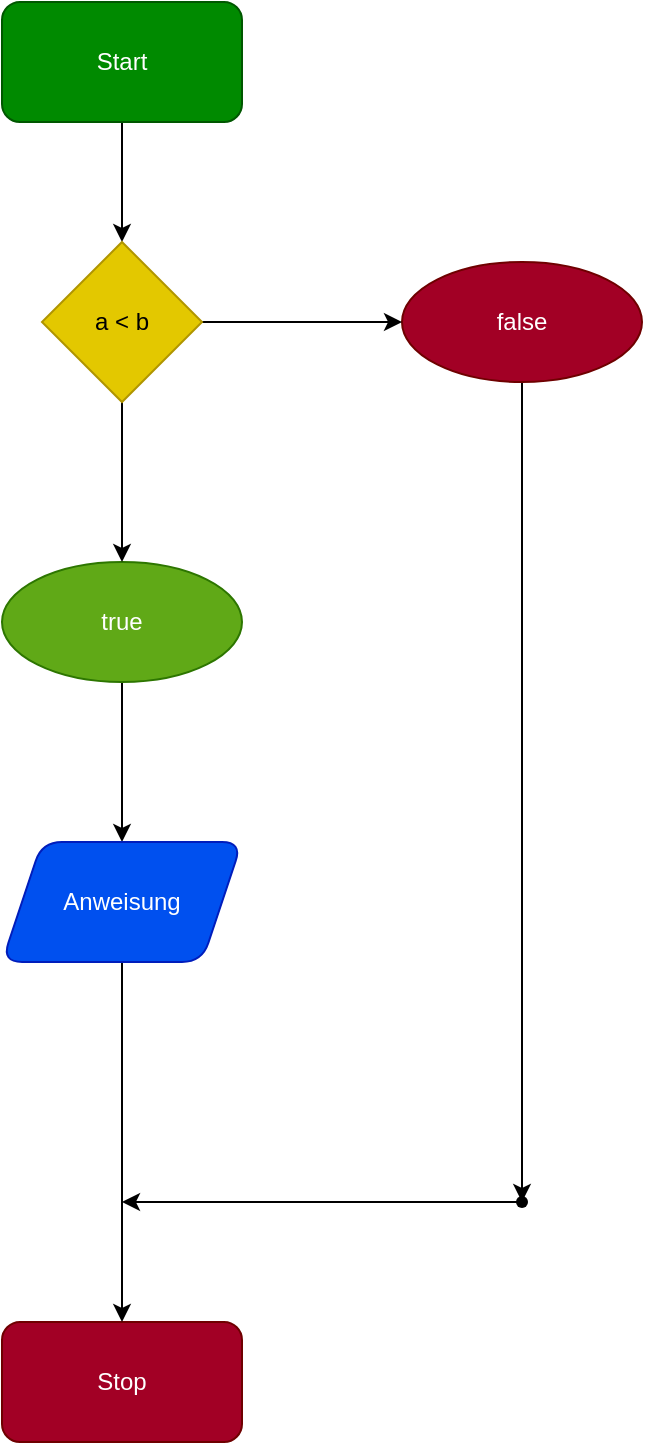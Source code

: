 <mxfile>
    <diagram id="9_MOAkN4kMP9BEvFYpgS" name="IF Statement">
        <mxGraphModel dx="990" dy="764" grid="1" gridSize="10" guides="1" tooltips="1" connect="1" arrows="1" fold="1" page="1" pageScale="1" pageWidth="827" pageHeight="1169" math="0" shadow="0">
            <root>
                <mxCell id="0"/>
                <mxCell id="1" parent="0"/>
                <mxCell id="hfvpIIwYiuK8dtoKHQe8-17" style="edgeStyle=none;html=1;entryX=0.5;entryY=0;entryDx=0;entryDy=0;" edge="1" parent="1" source="2" target="hfvpIIwYiuK8dtoKHQe8-16">
                    <mxGeometry relative="1" as="geometry"/>
                </mxCell>
                <mxCell id="2" value="Start" style="rounded=1;whiteSpace=wrap;html=1;fillColor=#008a00;fontColor=#ffffff;strokeColor=#005700;" vertex="1" parent="1">
                    <mxGeometry x="320" y="40" width="120" height="60" as="geometry"/>
                </mxCell>
                <mxCell id="3" value="Stop" style="rounded=1;whiteSpace=wrap;html=1;fillColor=#a20025;fontColor=#ffffff;strokeColor=#6F0000;" vertex="1" parent="1">
                    <mxGeometry x="320" y="700" width="120" height="60" as="geometry"/>
                </mxCell>
                <mxCell id="9" value="" style="edgeStyle=none;html=1;" edge="1" parent="1" source="6" target="8">
                    <mxGeometry relative="1" as="geometry"/>
                </mxCell>
                <mxCell id="6" value="true" style="ellipse;whiteSpace=wrap;html=1;rounded=1;fillColor=#60a917;strokeColor=#2D7600;fontColor=#ffffff;" vertex="1" parent="1">
                    <mxGeometry x="320" y="320" width="120" height="60" as="geometry"/>
                </mxCell>
                <mxCell id="10" style="edgeStyle=none;html=1;entryX=0.5;entryY=0;entryDx=0;entryDy=0;" edge="1" parent="1" source="8" target="3">
                    <mxGeometry relative="1" as="geometry"/>
                </mxCell>
                <mxCell id="8" value="Anweisung" style="shape=parallelogram;perimeter=parallelogramPerimeter;whiteSpace=wrap;html=1;fixedSize=1;rounded=1;fillColor=#0050ef;fontColor=#ffffff;strokeColor=#001DBC;" vertex="1" parent="1">
                    <mxGeometry x="320" y="460" width="120" height="60" as="geometry"/>
                </mxCell>
                <mxCell id="14" value="" style="edgeStyle=none;html=1;" edge="1" parent="1" source="11" target="13">
                    <mxGeometry relative="1" as="geometry"/>
                </mxCell>
                <mxCell id="11" value="false" style="ellipse;whiteSpace=wrap;html=1;rounded=1;fillColor=#a20025;fontColor=#ffffff;strokeColor=#6F0000;" vertex="1" parent="1">
                    <mxGeometry x="520" y="170" width="120" height="60" as="geometry"/>
                </mxCell>
                <mxCell id="16" value="" style="edgeStyle=none;html=1;" edge="1" parent="1" source="13">
                    <mxGeometry relative="1" as="geometry">
                        <mxPoint x="380" y="640" as="targetPoint"/>
                    </mxGeometry>
                </mxCell>
                <mxCell id="13" value="" style="shape=waypoint;sketch=0;size=6;pointerEvents=1;points=[];fillColor=default;resizable=0;rotatable=0;perimeter=centerPerimeter;snapToPoint=1;rounded=1;" vertex="1" parent="1">
                    <mxGeometry x="560" y="620" width="40" height="40" as="geometry"/>
                </mxCell>
                <mxCell id="hfvpIIwYiuK8dtoKHQe8-18" style="edgeStyle=none;html=1;" edge="1" parent="1" source="hfvpIIwYiuK8dtoKHQe8-16" target="6">
                    <mxGeometry relative="1" as="geometry"/>
                </mxCell>
                <mxCell id="hfvpIIwYiuK8dtoKHQe8-19" style="edgeStyle=none;html=1;" edge="1" parent="1" source="hfvpIIwYiuK8dtoKHQe8-16" target="11">
                    <mxGeometry relative="1" as="geometry"/>
                </mxCell>
                <mxCell id="hfvpIIwYiuK8dtoKHQe8-16" value="a &amp;lt; b" style="rhombus;whiteSpace=wrap;html=1;fillColor=#e3c800;fontColor=#000000;strokeColor=#B09500;" vertex="1" parent="1">
                    <mxGeometry x="340" y="160" width="80" height="80" as="geometry"/>
                </mxCell>
            </root>
        </mxGraphModel>
    </diagram>
    <diagram name="IF ELSE Statement" id="1dceWZzsm4PJTTr_wJyu">
        <mxGraphModel dx="990" dy="764" grid="1" gridSize="10" guides="1" tooltips="1" connect="1" arrows="1" fold="1" page="1" pageScale="1" pageWidth="827" pageHeight="1169" math="0" shadow="0">
            <root>
                <mxCell id="slrAPmYWPRP1MwGlYwiG-0"/>
                <mxCell id="slrAPmYWPRP1MwGlYwiG-1" parent="slrAPmYWPRP1MwGlYwiG-0"/>
                <mxCell id="4FGgYiBkyOb4NDxPGlnk-2" style="edgeStyle=none;html=1;" edge="1" parent="slrAPmYWPRP1MwGlYwiG-1" source="slrAPmYWPRP1MwGlYwiG-3" target="4FGgYiBkyOb4NDxPGlnk-1">
                    <mxGeometry relative="1" as="geometry"/>
                </mxCell>
                <mxCell id="slrAPmYWPRP1MwGlYwiG-3" value="Start" style="rounded=1;whiteSpace=wrap;html=1;fillColor=#008a00;fontColor=#ffffff;strokeColor=#005700;" vertex="1" parent="slrAPmYWPRP1MwGlYwiG-1">
                    <mxGeometry x="320" y="40" width="120" height="60" as="geometry"/>
                </mxCell>
                <mxCell id="slrAPmYWPRP1MwGlYwiG-4" value="Stop" style="rounded=1;whiteSpace=wrap;html=1;fillColor=#a20025;fontColor=#ffffff;strokeColor=#6F0000;" vertex="1" parent="slrAPmYWPRP1MwGlYwiG-1">
                    <mxGeometry x="320" y="700" width="120" height="60" as="geometry"/>
                </mxCell>
                <mxCell id="slrAPmYWPRP1MwGlYwiG-8" value="" style="edgeStyle=none;html=1;" edge="1" parent="slrAPmYWPRP1MwGlYwiG-1" source="slrAPmYWPRP1MwGlYwiG-9" target="slrAPmYWPRP1MwGlYwiG-11">
                    <mxGeometry relative="1" as="geometry"/>
                </mxCell>
                <mxCell id="slrAPmYWPRP1MwGlYwiG-9" value="true" style="ellipse;whiteSpace=wrap;html=1;rounded=1;fillColor=#60a917;strokeColor=#2D7600;fontColor=#ffffff;" vertex="1" parent="slrAPmYWPRP1MwGlYwiG-1">
                    <mxGeometry x="320" y="320" width="120" height="60" as="geometry"/>
                </mxCell>
                <mxCell id="slrAPmYWPRP1MwGlYwiG-10" style="edgeStyle=none;html=1;entryX=0.5;entryY=0;entryDx=0;entryDy=0;" edge="1" parent="slrAPmYWPRP1MwGlYwiG-1" source="slrAPmYWPRP1MwGlYwiG-11" target="slrAPmYWPRP1MwGlYwiG-4">
                    <mxGeometry relative="1" as="geometry"/>
                </mxCell>
                <mxCell id="slrAPmYWPRP1MwGlYwiG-11" value="Anweisung" style="shape=parallelogram;perimeter=parallelogramPerimeter;whiteSpace=wrap;html=1;fixedSize=1;rounded=1;fillColor=#0050ef;fontColor=#ffffff;strokeColor=#001DBC;" vertex="1" parent="slrAPmYWPRP1MwGlYwiG-1">
                    <mxGeometry x="320" y="460" width="120" height="60" as="geometry"/>
                </mxCell>
                <mxCell id="slrAPmYWPRP1MwGlYwiG-18" value="" style="edgeStyle=none;html=1;" edge="1" parent="slrAPmYWPRP1MwGlYwiG-1" source="slrAPmYWPRP1MwGlYwiG-13" target="slrAPmYWPRP1MwGlYwiG-17">
                    <mxGeometry relative="1" as="geometry"/>
                </mxCell>
                <mxCell id="slrAPmYWPRP1MwGlYwiG-13" value="false" style="ellipse;whiteSpace=wrap;html=1;rounded=1;fillColor=#a20025;fontColor=#ffffff;strokeColor=#6F0000;" vertex="1" parent="slrAPmYWPRP1MwGlYwiG-1">
                    <mxGeometry x="520" y="170" width="120" height="60" as="geometry"/>
                </mxCell>
                <mxCell id="slrAPmYWPRP1MwGlYwiG-20" value="" style="edgeStyle=none;html=1;" edge="1" parent="slrAPmYWPRP1MwGlYwiG-1" source="slrAPmYWPRP1MwGlYwiG-17" target="slrAPmYWPRP1MwGlYwiG-19">
                    <mxGeometry relative="1" as="geometry"/>
                </mxCell>
                <mxCell id="slrAPmYWPRP1MwGlYwiG-17" value="Else Anweisung" style="shape=parallelogram;perimeter=parallelogramPerimeter;whiteSpace=wrap;html=1;fixedSize=1;fillColor=#0050ef;strokeColor=#001DBC;fontColor=#ffffff;rounded=1;" vertex="1" parent="slrAPmYWPRP1MwGlYwiG-1">
                    <mxGeometry x="520" y="460" width="120" height="60" as="geometry"/>
                </mxCell>
                <mxCell id="slrAPmYWPRP1MwGlYwiG-22" value="" style="edgeStyle=none;html=1;" edge="1" parent="slrAPmYWPRP1MwGlYwiG-1" source="slrAPmYWPRP1MwGlYwiG-19">
                    <mxGeometry relative="1" as="geometry">
                        <mxPoint x="380" y="640" as="targetPoint"/>
                    </mxGeometry>
                </mxCell>
                <mxCell id="slrAPmYWPRP1MwGlYwiG-19" value="" style="shape=waypoint;sketch=0;size=6;pointerEvents=1;points=[];resizable=0;rotatable=0;perimeter=centerPerimeter;snapToPoint=1;rounded=1;" vertex="1" parent="slrAPmYWPRP1MwGlYwiG-1">
                    <mxGeometry x="560" y="620" width="40" height="40" as="geometry"/>
                </mxCell>
                <mxCell id="4FGgYiBkyOb4NDxPGlnk-3" style="edgeStyle=none;html=1;entryX=0.5;entryY=0;entryDx=0;entryDy=0;" edge="1" parent="slrAPmYWPRP1MwGlYwiG-1" source="4FGgYiBkyOb4NDxPGlnk-1" target="slrAPmYWPRP1MwGlYwiG-9">
                    <mxGeometry relative="1" as="geometry"/>
                </mxCell>
                <mxCell id="4FGgYiBkyOb4NDxPGlnk-5" style="edgeStyle=none;html=1;" edge="1" parent="slrAPmYWPRP1MwGlYwiG-1" source="4FGgYiBkyOb4NDxPGlnk-1" target="slrAPmYWPRP1MwGlYwiG-13">
                    <mxGeometry relative="1" as="geometry"/>
                </mxCell>
                <mxCell id="4FGgYiBkyOb4NDxPGlnk-1" value="a &amp;lt; b" style="rhombus;whiteSpace=wrap;html=1;fillColor=#e3c800;fontColor=#000000;strokeColor=#B09500;" vertex="1" parent="slrAPmYWPRP1MwGlYwiG-1">
                    <mxGeometry x="340" y="160" width="80" height="80" as="geometry"/>
                </mxCell>
            </root>
        </mxGraphModel>
    </diagram>
    <diagram name="IF ELSEIF ELSE Statement" id="uPTDh-RGxwjJ6oIePWT7">
        <mxGraphModel dx="990" dy="764" grid="1" gridSize="10" guides="1" tooltips="1" connect="1" arrows="1" fold="1" page="1" pageScale="1" pageWidth="827" pageHeight="1169" math="0" shadow="0">
            <root>
                <mxCell id="sM3O0pvL-J6C8m5YZxhi-0"/>
                <mxCell id="sM3O0pvL-J6C8m5YZxhi-1" parent="sM3O0pvL-J6C8m5YZxhi-0"/>
                <mxCell id="ePnOEDz-q3o3Hu1mMtfP-2" style="edgeStyle=none;html=1;entryX=0.5;entryY=0;entryDx=0;entryDy=0;" edge="1" parent="sM3O0pvL-J6C8m5YZxhi-1" source="sM3O0pvL-J6C8m5YZxhi-3" target="ePnOEDz-q3o3Hu1mMtfP-0">
                    <mxGeometry relative="1" as="geometry"/>
                </mxCell>
                <mxCell id="sM3O0pvL-J6C8m5YZxhi-3" value="Start" style="rounded=1;whiteSpace=wrap;html=1;fillColor=#008a00;fontColor=#ffffff;strokeColor=#005700;" vertex="1" parent="sM3O0pvL-J6C8m5YZxhi-1">
                    <mxGeometry x="80" y="40" width="120" height="60" as="geometry"/>
                </mxCell>
                <mxCell id="sM3O0pvL-J6C8m5YZxhi-4" value="Stop" style="rounded=1;whiteSpace=wrap;html=1;fillColor=#a20025;fontColor=#ffffff;strokeColor=#6F0000;" vertex="1" parent="sM3O0pvL-J6C8m5YZxhi-1">
                    <mxGeometry x="80" y="700" width="120" height="60" as="geometry"/>
                </mxCell>
                <mxCell id="sM3O0pvL-J6C8m5YZxhi-8" value="" style="edgeStyle=none;html=1;" edge="1" parent="sM3O0pvL-J6C8m5YZxhi-1" source="sM3O0pvL-J6C8m5YZxhi-9" target="sM3O0pvL-J6C8m5YZxhi-11">
                    <mxGeometry relative="1" as="geometry"/>
                </mxCell>
                <mxCell id="sM3O0pvL-J6C8m5YZxhi-9" value="true" style="ellipse;whiteSpace=wrap;html=1;rounded=1;fillColor=#60a917;strokeColor=#2D7600;fontColor=#ffffff;" vertex="1" parent="sM3O0pvL-J6C8m5YZxhi-1">
                    <mxGeometry x="80" y="320" width="120" height="60" as="geometry"/>
                </mxCell>
                <mxCell id="sM3O0pvL-J6C8m5YZxhi-10" style="edgeStyle=none;html=1;entryX=0.5;entryY=0;entryDx=0;entryDy=0;" edge="1" parent="sM3O0pvL-J6C8m5YZxhi-1" source="sM3O0pvL-J6C8m5YZxhi-11" target="sM3O0pvL-J6C8m5YZxhi-4">
                    <mxGeometry relative="1" as="geometry"/>
                </mxCell>
                <mxCell id="sM3O0pvL-J6C8m5YZxhi-11" value="1. Anweisung" style="shape=parallelogram;perimeter=parallelogramPerimeter;whiteSpace=wrap;html=1;fixedSize=1;rounded=1;fillColor=#0050ef;fontColor=#ffffff;strokeColor=#001DBC;" vertex="1" parent="sM3O0pvL-J6C8m5YZxhi-1">
                    <mxGeometry x="80" y="460" width="120" height="60" as="geometry"/>
                </mxCell>
                <mxCell id="ePnOEDz-q3o3Hu1mMtfP-5" style="edgeStyle=none;html=1;" edge="1" parent="sM3O0pvL-J6C8m5YZxhi-1" source="sM3O0pvL-J6C8m5YZxhi-13" target="ePnOEDz-q3o3Hu1mMtfP-1">
                    <mxGeometry relative="1" as="geometry"/>
                </mxCell>
                <mxCell id="sM3O0pvL-J6C8m5YZxhi-13" value="false" style="ellipse;whiteSpace=wrap;html=1;rounded=1;fillColor=#a20025;fontColor=#ffffff;strokeColor=#6F0000;" vertex="1" parent="sM3O0pvL-J6C8m5YZxhi-1">
                    <mxGeometry x="280" y="170" width="120" height="60" as="geometry"/>
                </mxCell>
                <mxCell id="sM3O0pvL-J6C8m5YZxhi-35" value="" style="edgeStyle=none;html=1;" edge="1" parent="sM3O0pvL-J6C8m5YZxhi-1" source="sM3O0pvL-J6C8m5YZxhi-15" target="sM3O0pvL-J6C8m5YZxhi-34">
                    <mxGeometry relative="1" as="geometry"/>
                </mxCell>
                <mxCell id="sM3O0pvL-J6C8m5YZxhi-15" value="Else Anweisung" style="shape=parallelogram;perimeter=parallelogramPerimeter;whiteSpace=wrap;html=1;fixedSize=1;fillColor=#0050ef;strokeColor=#001DBC;fontColor=#ffffff;rounded=1;" vertex="1" parent="sM3O0pvL-J6C8m5YZxhi-1">
                    <mxGeometry x="680" y="460" width="120" height="60" as="geometry"/>
                </mxCell>
                <mxCell id="sM3O0pvL-J6C8m5YZxhi-21" value="" style="edgeStyle=none;html=1;" edge="1" parent="sM3O0pvL-J6C8m5YZxhi-1" source="sM3O0pvL-J6C8m5YZxhi-22">
                    <mxGeometry relative="1" as="geometry">
                        <mxPoint x="740" y="460" as="targetPoint"/>
                    </mxGeometry>
                </mxCell>
                <mxCell id="sM3O0pvL-J6C8m5YZxhi-22" value="false" style="ellipse;whiteSpace=wrap;html=1;rounded=1;fillColor=#a20025;fontColor=#ffffff;strokeColor=#6F0000;" vertex="1" parent="sM3O0pvL-J6C8m5YZxhi-1">
                    <mxGeometry x="680" y="170" width="120" height="60" as="geometry"/>
                </mxCell>
                <mxCell id="sM3O0pvL-J6C8m5YZxhi-26" value="" style="edgeStyle=none;html=1;" edge="1" parent="sM3O0pvL-J6C8m5YZxhi-1" source="sM3O0pvL-J6C8m5YZxhi-27" target="sM3O0pvL-J6C8m5YZxhi-29">
                    <mxGeometry relative="1" as="geometry"/>
                </mxCell>
                <mxCell id="sM3O0pvL-J6C8m5YZxhi-27" value="true" style="ellipse;whiteSpace=wrap;html=1;rounded=1;fillColor=#60a917;strokeColor=#2D7600;fontColor=#ffffff;" vertex="1" parent="sM3O0pvL-J6C8m5YZxhi-1">
                    <mxGeometry x="480" y="320" width="120" height="60" as="geometry"/>
                </mxCell>
                <mxCell id="sM3O0pvL-J6C8m5YZxhi-31" value="" style="edgeStyle=none;html=1;" edge="1" parent="sM3O0pvL-J6C8m5YZxhi-1" source="sM3O0pvL-J6C8m5YZxhi-29" target="sM3O0pvL-J6C8m5YZxhi-30">
                    <mxGeometry relative="1" as="geometry"/>
                </mxCell>
                <mxCell id="sM3O0pvL-J6C8m5YZxhi-29" value="2. Anweisung" style="shape=parallelogram;perimeter=parallelogramPerimeter;whiteSpace=wrap;html=1;fixedSize=1;rounded=1;fillColor=#0050ef;fontColor=#ffffff;strokeColor=#001DBC;" vertex="1" parent="sM3O0pvL-J6C8m5YZxhi-1">
                    <mxGeometry x="480" y="460" width="120" height="60" as="geometry"/>
                </mxCell>
                <mxCell id="sM3O0pvL-J6C8m5YZxhi-33" value="" style="edgeStyle=none;html=1;" edge="1" parent="sM3O0pvL-J6C8m5YZxhi-1" source="sM3O0pvL-J6C8m5YZxhi-30">
                    <mxGeometry relative="1" as="geometry">
                        <mxPoint x="140" y="600" as="targetPoint"/>
                    </mxGeometry>
                </mxCell>
                <mxCell id="sM3O0pvL-J6C8m5YZxhi-30" value="" style="shape=waypoint;sketch=0;size=6;pointerEvents=1;points=[];resizable=0;rotatable=0;perimeter=centerPerimeter;snapToPoint=1;rounded=1;" vertex="1" parent="sM3O0pvL-J6C8m5YZxhi-1">
                    <mxGeometry x="520" y="580" width="40" height="40" as="geometry"/>
                </mxCell>
                <mxCell id="sM3O0pvL-J6C8m5YZxhi-37" value="" style="edgeStyle=none;html=1;" edge="1" parent="sM3O0pvL-J6C8m5YZxhi-1" source="sM3O0pvL-J6C8m5YZxhi-34">
                    <mxGeometry relative="1" as="geometry">
                        <mxPoint x="140" y="680" as="targetPoint"/>
                    </mxGeometry>
                </mxCell>
                <mxCell id="sM3O0pvL-J6C8m5YZxhi-34" value="" style="shape=waypoint;sketch=0;size=6;pointerEvents=1;points=[];resizable=0;rotatable=0;perimeter=centerPerimeter;snapToPoint=1;rounded=1;" vertex="1" parent="sM3O0pvL-J6C8m5YZxhi-1">
                    <mxGeometry x="720" y="660" width="40" height="40" as="geometry"/>
                </mxCell>
                <mxCell id="ePnOEDz-q3o3Hu1mMtfP-3" style="edgeStyle=none;html=1;entryX=0.5;entryY=0;entryDx=0;entryDy=0;" edge="1" parent="sM3O0pvL-J6C8m5YZxhi-1" source="ePnOEDz-q3o3Hu1mMtfP-0" target="sM3O0pvL-J6C8m5YZxhi-9">
                    <mxGeometry relative="1" as="geometry"/>
                </mxCell>
                <mxCell id="ePnOEDz-q3o3Hu1mMtfP-4" style="edgeStyle=none;html=1;entryX=0;entryY=0.5;entryDx=0;entryDy=0;" edge="1" parent="sM3O0pvL-J6C8m5YZxhi-1" source="ePnOEDz-q3o3Hu1mMtfP-0" target="sM3O0pvL-J6C8m5YZxhi-13">
                    <mxGeometry relative="1" as="geometry"/>
                </mxCell>
                <mxCell id="ePnOEDz-q3o3Hu1mMtfP-0" value="1. Abfrage&lt;br&gt;a &amp;lt; b" style="rhombus;whiteSpace=wrap;html=1;fillColor=#e3c800;fontColor=#000000;strokeColor=#B09500;" vertex="1" parent="sM3O0pvL-J6C8m5YZxhi-1">
                    <mxGeometry x="100" y="160" width="80" height="80" as="geometry"/>
                </mxCell>
                <mxCell id="ePnOEDz-q3o3Hu1mMtfP-6" style="edgeStyle=none;html=1;entryX=0;entryY=0.5;entryDx=0;entryDy=0;" edge="1" parent="sM3O0pvL-J6C8m5YZxhi-1" source="ePnOEDz-q3o3Hu1mMtfP-1" target="sM3O0pvL-J6C8m5YZxhi-22">
                    <mxGeometry relative="1" as="geometry"/>
                </mxCell>
                <mxCell id="ePnOEDz-q3o3Hu1mMtfP-7" style="edgeStyle=none;html=1;entryX=0.5;entryY=0;entryDx=0;entryDy=0;" edge="1" parent="sM3O0pvL-J6C8m5YZxhi-1" source="ePnOEDz-q3o3Hu1mMtfP-1" target="sM3O0pvL-J6C8m5YZxhi-27">
                    <mxGeometry relative="1" as="geometry"/>
                </mxCell>
                <mxCell id="ePnOEDz-q3o3Hu1mMtfP-1" value="2. Abfrage&lt;br&gt;a == b" style="rhombus;whiteSpace=wrap;html=1;fillColor=#e3c800;fontColor=#000000;strokeColor=#B09500;" vertex="1" parent="sM3O0pvL-J6C8m5YZxhi-1">
                    <mxGeometry x="500" y="160" width="80" height="80" as="geometry"/>
                </mxCell>
            </root>
        </mxGraphModel>
    </diagram>
</mxfile>